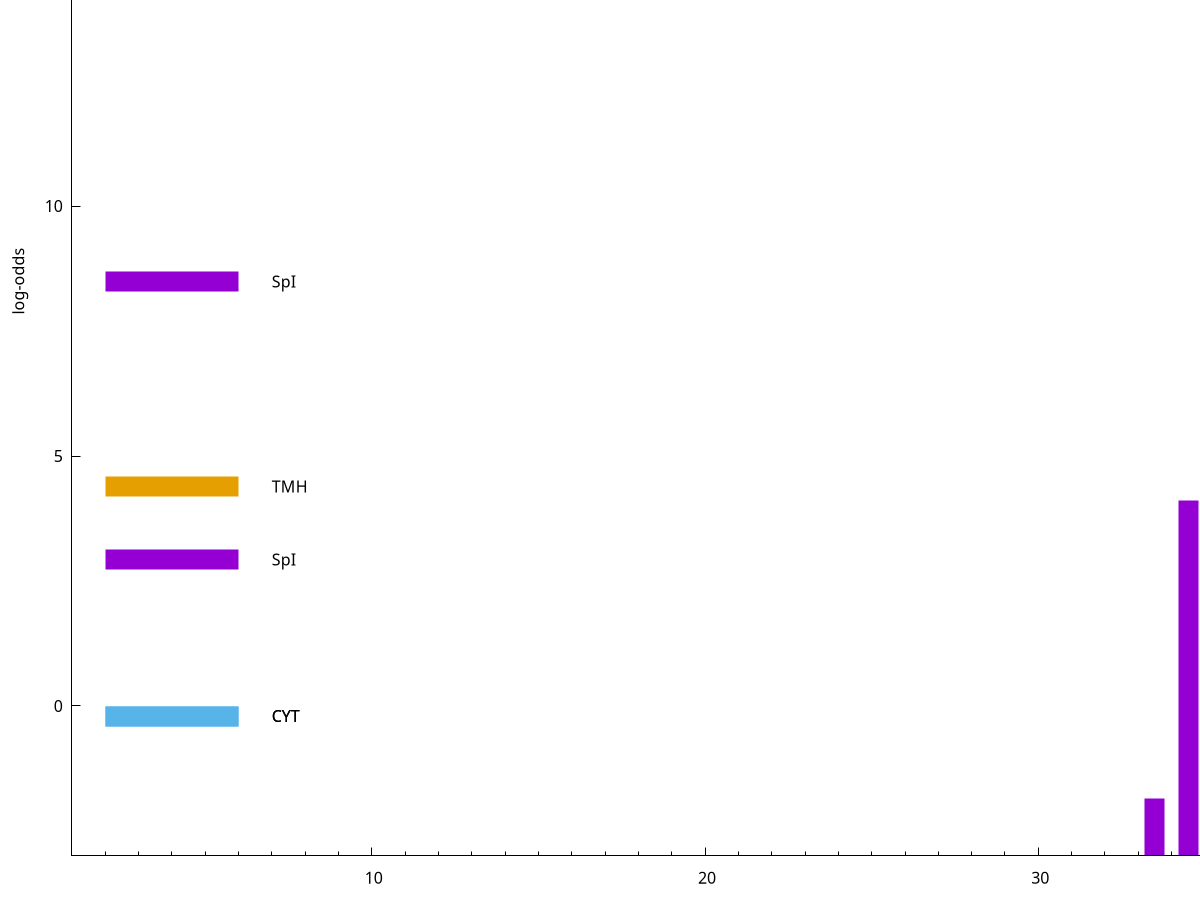 set title "LipoP predictions for SRR3467249.gff"
set size 2., 1.4
set xrange [1:70] 
set mxtics 10
set yrange [-3:20]
set y2range [0:23]
set ylabel "log-odds"
set term postscript eps color solid "Helvetica" 30
set output "SRR3467249.gff10.eps"
set arrow from 2,14.39 to 6,14.39 nohead lt 4 lw 20
set label "TMH" at 7,14.39
set arrow from 2,8.49418 to 6,8.49418 nohead lt 1 lw 20
set label "SpI" at 7,8.49418
set arrow from 2,4.38981 to 6,4.38981 nohead lt 4 lw 20
set label "TMH" at 7,4.38981
set arrow from 2,2.93114 to 6,2.93114 nohead lt 1 lw 20
set label "SpI" at 7,2.93114
set arrow from 2,-0.200913 to 6,-0.200913 nohead lt 3 lw 20
set label "CYT" at 7,-0.200913
set arrow from 2,-0.200913 to 6,-0.200913 nohead lt 3 lw 20
set label "CYT" at 7,-0.200913
set arrow from 2,14.39 to 6,14.39 nohead lt 4 lw 20
set label "TMH" at 7,14.39
# NOTE: The scores below are the log-odds scores with the threshold
# NOTE: subtracted (a hack to make gnuplot make the histogram all
# NOTE: look nice).
plot "-" axes x1y2 title "" with impulses lt 1 lw 20
36.500000 11.270800
34.500000 7.115840
45.500000 6.966140
38.500000 6.371760
40.500000 5.022850
43.500000 4.865010
42.500000 4.251400
45.500000 4.029770
42.500000 3.299167
39.500000 3.136106
44.500000 1.905500
33.500000 1.155680
43.500000 0.476200
41.500000 0.098950
e
exit
